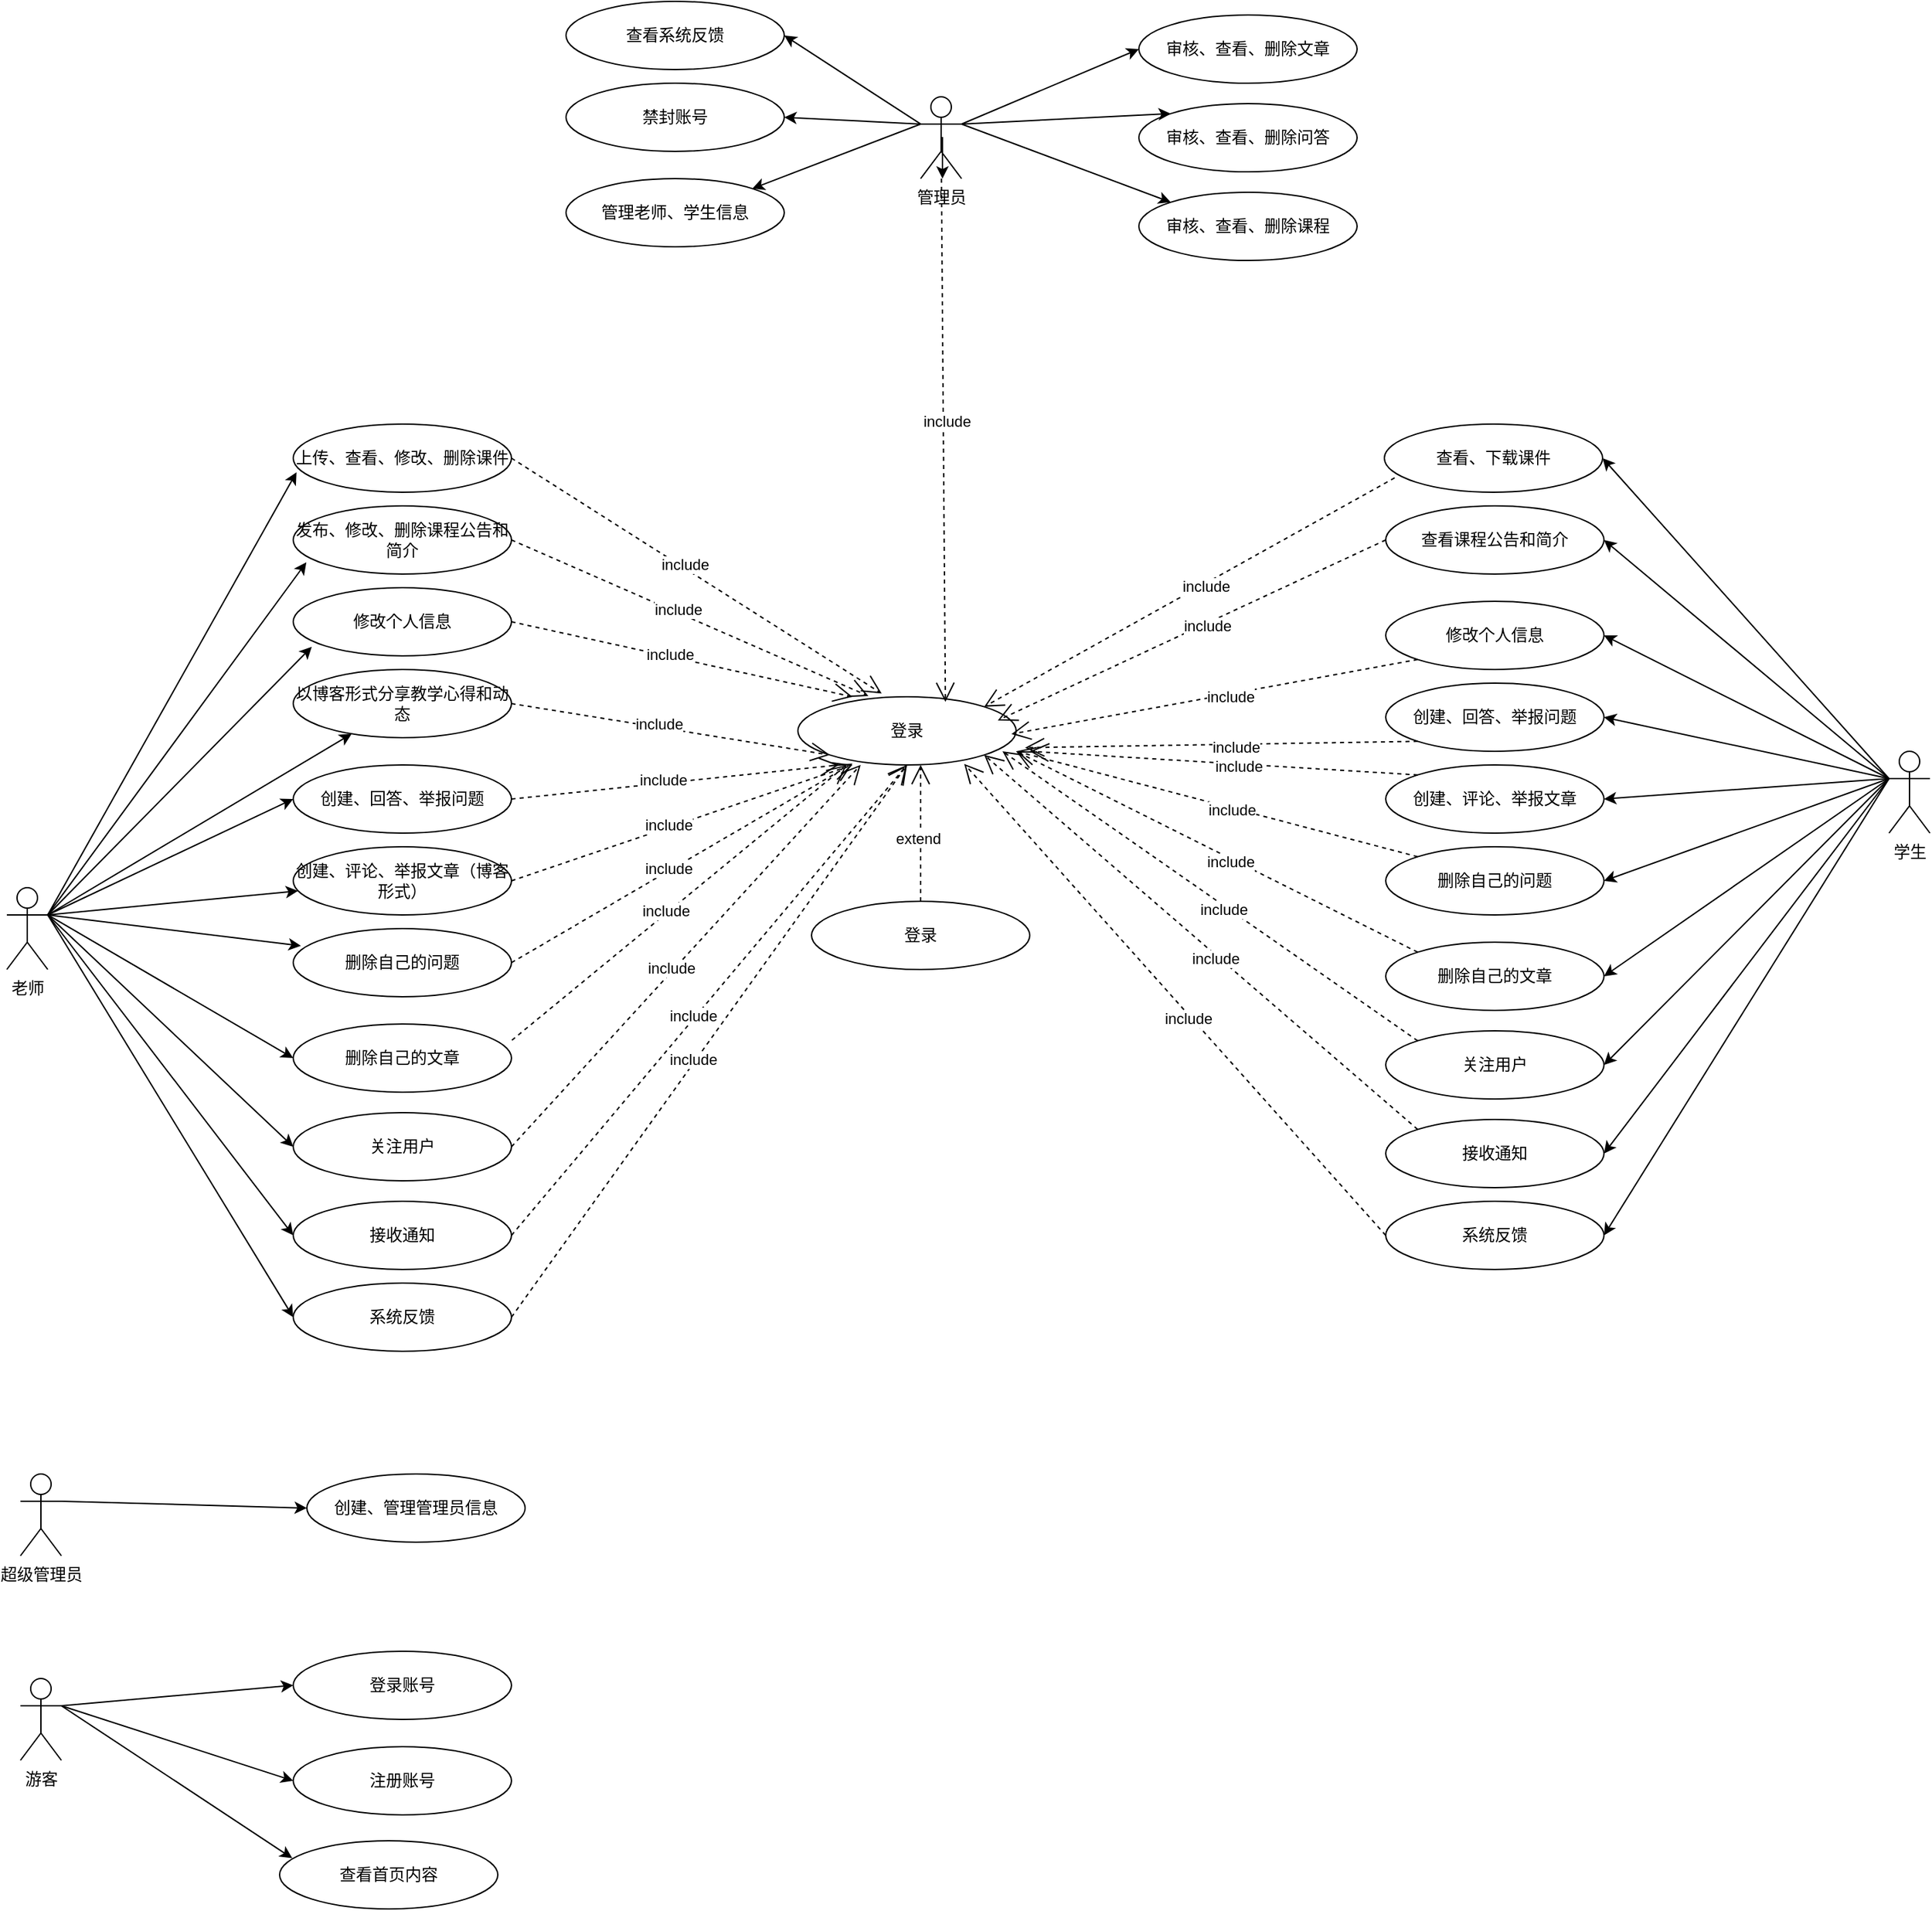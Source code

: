 <mxfile version="14.5.8" type="device"><diagram id="_ejGDqMmnpdDF_lJAMCq" name="Page-1"><mxGraphModel dx="1052" dy="1863" grid="1" gridSize="10" guides="1" tooltips="1" connect="1" arrows="1" fold="1" page="1" pageScale="1" pageWidth="827" pageHeight="1169" math="0" shadow="0"><root><mxCell id="0"/><mxCell id="1" parent="0"/><mxCell id="ZGZASPDV5f4j45Y4kJgI-1" value="老师" style="shape=umlActor;verticalLabelPosition=bottom;verticalAlign=top;html=1;outlineConnect=0;" vertex="1" parent="1"><mxGeometry x="70" y="420" width="30" height="60" as="geometry"/></mxCell><mxCell id="ZGZASPDV5f4j45Y4kJgI-4" value="上传、查看、修改、删除课件" style="ellipse;whiteSpace=wrap;html=1;" vertex="1" parent="1"><mxGeometry x="280" y="80" width="160" height="50" as="geometry"/></mxCell><mxCell id="ZGZASPDV5f4j45Y4kJgI-8" value="发布、修改、删除课程公告和简介" style="ellipse;whiteSpace=wrap;html=1;" vertex="1" parent="1"><mxGeometry x="280" y="140" width="160" height="50" as="geometry"/></mxCell><mxCell id="ZGZASPDV5f4j45Y4kJgI-9" value="修改个人信息" style="ellipse;whiteSpace=wrap;html=1;" vertex="1" parent="1"><mxGeometry x="280" y="200" width="160" height="50" as="geometry"/></mxCell><mxCell id="ZGZASPDV5f4j45Y4kJgI-10" value="以博客形式分享教学心得和动态" style="ellipse;whiteSpace=wrap;html=1;" vertex="1" parent="1"><mxGeometry x="280" y="260" width="160" height="50" as="geometry"/></mxCell><mxCell id="ZGZASPDV5f4j45Y4kJgI-11" value="创建、回答、举报问题" style="ellipse;whiteSpace=wrap;html=1;" vertex="1" parent="1"><mxGeometry x="280" y="330" width="160" height="50" as="geometry"/></mxCell><mxCell id="ZGZASPDV5f4j45Y4kJgI-12" value="创建、评论、举报文章（博客形式）" style="ellipse;whiteSpace=wrap;html=1;" vertex="1" parent="1"><mxGeometry x="280" y="390" width="160" height="50" as="geometry"/></mxCell><mxCell id="ZGZASPDV5f4j45Y4kJgI-13" value="删除自己的问题" style="ellipse;whiteSpace=wrap;html=1;" vertex="1" parent="1"><mxGeometry x="280" y="450" width="160" height="50" as="geometry"/></mxCell><mxCell id="ZGZASPDV5f4j45Y4kJgI-14" value="删除自己的文章" style="ellipse;whiteSpace=wrap;html=1;" vertex="1" parent="1"><mxGeometry x="280" y="520" width="160" height="50" as="geometry"/></mxCell><mxCell id="ZGZASPDV5f4j45Y4kJgI-15" value="关注用户" style="ellipse;whiteSpace=wrap;html=1;" vertex="1" parent="1"><mxGeometry x="280" y="585" width="160" height="50" as="geometry"/></mxCell><mxCell id="ZGZASPDV5f4j45Y4kJgI-16" value="接收通知" style="ellipse;whiteSpace=wrap;html=1;" vertex="1" parent="1"><mxGeometry x="280" y="650" width="160" height="50" as="geometry"/></mxCell><mxCell id="ZGZASPDV5f4j45Y4kJgI-17" value="系统反馈" style="ellipse;whiteSpace=wrap;html=1;" vertex="1" parent="1"><mxGeometry x="280" y="710" width="160" height="50" as="geometry"/></mxCell><mxCell id="ZGZASPDV5f4j45Y4kJgI-20" value="" style="endArrow=classic;html=1;exitX=1;exitY=0.333;exitDx=0;exitDy=0;exitPerimeter=0;entryX=0.015;entryY=0.707;entryDx=0;entryDy=0;entryPerimeter=0;" edge="1" parent="1" source="ZGZASPDV5f4j45Y4kJgI-1" target="ZGZASPDV5f4j45Y4kJgI-4"><mxGeometry width="50" height="50" relative="1" as="geometry"><mxPoint x="270" y="230" as="sourcePoint"/><mxPoint x="320" y="180" as="targetPoint"/></mxGeometry></mxCell><mxCell id="ZGZASPDV5f4j45Y4kJgI-21" value="" style="endArrow=classic;html=1;exitX=1;exitY=0.333;exitDx=0;exitDy=0;exitPerimeter=0;entryX=0.06;entryY=0.827;entryDx=0;entryDy=0;entryPerimeter=0;" edge="1" parent="1" source="ZGZASPDV5f4j45Y4kJgI-1" target="ZGZASPDV5f4j45Y4kJgI-8"><mxGeometry width="50" height="50" relative="1" as="geometry"><mxPoint x="270" y="230" as="sourcePoint"/><mxPoint x="320" y="180" as="targetPoint"/></mxGeometry></mxCell><mxCell id="ZGZASPDV5f4j45Y4kJgI-22" value="" style="endArrow=classic;html=1;entryX=0.085;entryY=0.867;entryDx=0;entryDy=0;entryPerimeter=0;" edge="1" parent="1" target="ZGZASPDV5f4j45Y4kJgI-9"><mxGeometry width="50" height="50" relative="1" as="geometry"><mxPoint x="100" y="440" as="sourcePoint"/><mxPoint x="320" y="250" as="targetPoint"/></mxGeometry></mxCell><mxCell id="ZGZASPDV5f4j45Y4kJgI-23" value="" style="endArrow=classic;html=1;" edge="1" parent="1" target="ZGZASPDV5f4j45Y4kJgI-10"><mxGeometry width="50" height="50" relative="1" as="geometry"><mxPoint x="100" y="440" as="sourcePoint"/><mxPoint x="320" y="250" as="targetPoint"/></mxGeometry></mxCell><mxCell id="ZGZASPDV5f4j45Y4kJgI-24" value="" style="endArrow=classic;html=1;entryX=0;entryY=0.5;entryDx=0;entryDy=0;" edge="1" parent="1" target="ZGZASPDV5f4j45Y4kJgI-11"><mxGeometry width="50" height="50" relative="1" as="geometry"><mxPoint x="100" y="440" as="sourcePoint"/><mxPoint x="320" y="320" as="targetPoint"/></mxGeometry></mxCell><mxCell id="ZGZASPDV5f4j45Y4kJgI-25" value="" style="endArrow=classic;html=1;" edge="1" parent="1" target="ZGZASPDV5f4j45Y4kJgI-12"><mxGeometry width="50" height="50" relative="1" as="geometry"><mxPoint x="100" y="440" as="sourcePoint"/><mxPoint x="320" y="320" as="targetPoint"/></mxGeometry></mxCell><mxCell id="ZGZASPDV5f4j45Y4kJgI-26" value="" style="endArrow=classic;html=1;entryX=0.035;entryY=0.253;entryDx=0;entryDy=0;entryPerimeter=0;exitX=1;exitY=0.333;exitDx=0;exitDy=0;exitPerimeter=0;" edge="1" parent="1" source="ZGZASPDV5f4j45Y4kJgI-1" target="ZGZASPDV5f4j45Y4kJgI-13"><mxGeometry width="50" height="50" relative="1" as="geometry"><mxPoint x="110" y="440" as="sourcePoint"/><mxPoint x="320" y="320" as="targetPoint"/></mxGeometry></mxCell><mxCell id="ZGZASPDV5f4j45Y4kJgI-27" value="" style="endArrow=classic;html=1;entryX=0;entryY=0.5;entryDx=0;entryDy=0;exitX=1;exitY=0.333;exitDx=0;exitDy=0;exitPerimeter=0;" edge="1" parent="1" source="ZGZASPDV5f4j45Y4kJgI-1" target="ZGZASPDV5f4j45Y4kJgI-14"><mxGeometry width="50" height="50" relative="1" as="geometry"><mxPoint x="110" y="440" as="sourcePoint"/><mxPoint x="320" y="320" as="targetPoint"/></mxGeometry></mxCell><mxCell id="ZGZASPDV5f4j45Y4kJgI-31" value="" style="endArrow=classic;html=1;entryX=0;entryY=0.5;entryDx=0;entryDy=0;" edge="1" parent="1" target="ZGZASPDV5f4j45Y4kJgI-15"><mxGeometry width="50" height="50" relative="1" as="geometry"><mxPoint x="100" y="440" as="sourcePoint"/><mxPoint x="270" y="480" as="targetPoint"/></mxGeometry></mxCell><mxCell id="ZGZASPDV5f4j45Y4kJgI-32" value="" style="endArrow=classic;html=1;entryX=0;entryY=0.5;entryDx=0;entryDy=0;" edge="1" parent="1" target="ZGZASPDV5f4j45Y4kJgI-16"><mxGeometry width="50" height="50" relative="1" as="geometry"><mxPoint x="100" y="440" as="sourcePoint"/><mxPoint x="270" y="480" as="targetPoint"/></mxGeometry></mxCell><mxCell id="ZGZASPDV5f4j45Y4kJgI-33" value="" style="endArrow=classic;html=1;entryX=0;entryY=0.5;entryDx=0;entryDy=0;" edge="1" parent="1" target="ZGZASPDV5f4j45Y4kJgI-17"><mxGeometry width="50" height="50" relative="1" as="geometry"><mxPoint x="100" y="440" as="sourcePoint"/><mxPoint x="270" y="480" as="targetPoint"/></mxGeometry></mxCell><mxCell id="ZGZASPDV5f4j45Y4kJgI-37" value="include" style="endArrow=open;endSize=12;dashed=1;html=1;exitX=1;exitY=0.5;exitDx=0;exitDy=0;entryX=0.384;entryY=-0.047;entryDx=0;entryDy=0;entryPerimeter=0;" edge="1" parent="1" source="ZGZASPDV5f4j45Y4kJgI-4" target="ZGZASPDV5f4j45Y4kJgI-39"><mxGeometry x="-0.073" y="2" width="160" relative="1" as="geometry"><mxPoint x="470" y="190" as="sourcePoint"/><mxPoint x="630" y="190" as="targetPoint"/><Array as="points"/><mxPoint as="offset"/></mxGeometry></mxCell><mxCell id="ZGZASPDV5f4j45Y4kJgI-39" value="登录" style="ellipse;whiteSpace=wrap;html=1;" vertex="1" parent="1"><mxGeometry x="650" y="280" width="160" height="50" as="geometry"/></mxCell><mxCell id="ZGZASPDV5f4j45Y4kJgI-42" value="登录" style="ellipse;whiteSpace=wrap;html=1;" vertex="1" parent="1"><mxGeometry x="660" y="430" width="160" height="50" as="geometry"/></mxCell><mxCell id="ZGZASPDV5f4j45Y4kJgI-50" value="include" style="endArrow=open;endSize=12;dashed=1;html=1;exitX=1;exitY=0.5;exitDx=0;exitDy=0;entryX=0.323;entryY=-0.011;entryDx=0;entryDy=0;entryPerimeter=0;" edge="1" parent="1" source="ZGZASPDV5f4j45Y4kJgI-8" target="ZGZASPDV5f4j45Y4kJgI-39"><mxGeometry x="-0.073" y="2" width="160" relative="1" as="geometry"><mxPoint x="450.0" y="115" as="sourcePoint"/><mxPoint x="721.44" y="287.65" as="targetPoint"/><Array as="points"/><mxPoint as="offset"/></mxGeometry></mxCell><mxCell id="ZGZASPDV5f4j45Y4kJgI-51" value="include" style="endArrow=open;endSize=12;dashed=1;html=1;exitX=1;exitY=0.5;exitDx=0;exitDy=0;" edge="1" parent="1" source="ZGZASPDV5f4j45Y4kJgI-9"><mxGeometry x="-0.073" y="2" width="160" relative="1" as="geometry"><mxPoint x="450.0" y="175" as="sourcePoint"/><mxPoint x="690" y="280" as="targetPoint"/><Array as="points"/><mxPoint as="offset"/></mxGeometry></mxCell><mxCell id="ZGZASPDV5f4j45Y4kJgI-52" value="include" style="endArrow=open;endSize=12;dashed=1;html=1;exitX=1;exitY=0.5;exitDx=0;exitDy=0;entryX=0;entryY=1;entryDx=0;entryDy=0;" edge="1" parent="1" source="ZGZASPDV5f4j45Y4kJgI-10" target="ZGZASPDV5f4j45Y4kJgI-39"><mxGeometry x="-0.073" y="2" width="160" relative="1" as="geometry"><mxPoint x="450.0" y="235" as="sourcePoint"/><mxPoint x="721.68" y="299.45" as="targetPoint"/><Array as="points"/><mxPoint as="offset"/></mxGeometry></mxCell><mxCell id="ZGZASPDV5f4j45Y4kJgI-53" value="include" style="endArrow=open;endSize=12;dashed=1;html=1;exitX=1;exitY=0.5;exitDx=0;exitDy=0;" edge="1" parent="1" source="ZGZASPDV5f4j45Y4kJgI-11"><mxGeometry x="-0.073" y="2" width="160" relative="1" as="geometry"><mxPoint x="460.0" y="245" as="sourcePoint"/><mxPoint x="680" y="330" as="targetPoint"/><Array as="points"/><mxPoint as="offset"/></mxGeometry></mxCell><mxCell id="ZGZASPDV5f4j45Y4kJgI-54" value="include" style="endArrow=open;endSize=12;dashed=1;html=1;exitX=1;exitY=0.5;exitDx=0;exitDy=0;" edge="1" parent="1" source="ZGZASPDV5f4j45Y4kJgI-12"><mxGeometry x="-0.073" y="2" width="160" relative="1" as="geometry"><mxPoint x="470.0" y="255" as="sourcePoint"/><mxPoint x="690" y="330" as="targetPoint"/><Array as="points"/><mxPoint as="offset"/></mxGeometry></mxCell><mxCell id="ZGZASPDV5f4j45Y4kJgI-55" value="include" style="endArrow=open;endSize=12;dashed=1;html=1;exitX=1;exitY=0.5;exitDx=0;exitDy=0;" edge="1" parent="1" source="ZGZASPDV5f4j45Y4kJgI-13"><mxGeometry x="-0.073" y="2" width="160" relative="1" as="geometry"><mxPoint x="480.0" y="265" as="sourcePoint"/><mxPoint x="690" y="329" as="targetPoint"/><Array as="points"/><mxPoint as="offset"/></mxGeometry></mxCell><mxCell id="ZGZASPDV5f4j45Y4kJgI-56" value="include" style="endArrow=open;endSize=12;dashed=1;html=1;exitX=1.002;exitY=0.238;exitDx=0;exitDy=0;entryX=0.223;entryY=1.002;entryDx=0;entryDy=0;entryPerimeter=0;exitPerimeter=0;" edge="1" parent="1" source="ZGZASPDV5f4j45Y4kJgI-14" target="ZGZASPDV5f4j45Y4kJgI-39"><mxGeometry x="-0.073" y="2" width="160" relative="1" as="geometry"><mxPoint x="490.0" y="275" as="sourcePoint"/><mxPoint x="761.68" y="339.45" as="targetPoint"/><Array as="points"/><mxPoint as="offset"/></mxGeometry></mxCell><mxCell id="ZGZASPDV5f4j45Y4kJgI-57" value="extend" style="endArrow=open;endSize=12;dashed=1;html=1;exitX=0.5;exitY=0;exitDx=0;exitDy=0;" edge="1" parent="1" source="ZGZASPDV5f4j45Y4kJgI-42"><mxGeometry x="-0.073" y="2" width="160" relative="1" as="geometry"><mxPoint x="450.0" y="115" as="sourcePoint"/><mxPoint x="740" y="330" as="targetPoint"/><Array as="points"/><mxPoint as="offset"/></mxGeometry></mxCell><mxCell id="ZGZASPDV5f4j45Y4kJgI-68" value="学生" style="shape=umlActor;verticalLabelPosition=bottom;verticalAlign=top;html=1;" vertex="1" parent="1"><mxGeometry x="1450" y="320" width="30" height="60" as="geometry"/></mxCell><mxCell id="ZGZASPDV5f4j45Y4kJgI-81" value="查看、下载课件" style="ellipse;whiteSpace=wrap;html=1;" vertex="1" parent="1"><mxGeometry x="1080" y="80" width="160" height="50" as="geometry"/></mxCell><mxCell id="ZGZASPDV5f4j45Y4kJgI-82" value="查看课程公告和简介" style="ellipse;whiteSpace=wrap;html=1;" vertex="1" parent="1"><mxGeometry x="1081" y="140" width="160" height="50" as="geometry"/></mxCell><mxCell id="ZGZASPDV5f4j45Y4kJgI-83" value="修改个人信息" style="ellipse;whiteSpace=wrap;html=1;" vertex="1" parent="1"><mxGeometry x="1081" y="210" width="160" height="50" as="geometry"/></mxCell><mxCell id="ZGZASPDV5f4j45Y4kJgI-85" value="创建、回答、举报问题" style="ellipse;whiteSpace=wrap;html=1;" vertex="1" parent="1"><mxGeometry x="1081" y="270" width="160" height="50" as="geometry"/></mxCell><mxCell id="ZGZASPDV5f4j45Y4kJgI-86" value="创建、评论、举报文章" style="ellipse;whiteSpace=wrap;html=1;" vertex="1" parent="1"><mxGeometry x="1081" y="330" width="160" height="50" as="geometry"/></mxCell><mxCell id="ZGZASPDV5f4j45Y4kJgI-87" value="删除自己的问题" style="ellipse;whiteSpace=wrap;html=1;" vertex="1" parent="1"><mxGeometry x="1081" y="390" width="160" height="50" as="geometry"/></mxCell><mxCell id="ZGZASPDV5f4j45Y4kJgI-88" value="删除自己的文章" style="ellipse;whiteSpace=wrap;html=1;" vertex="1" parent="1"><mxGeometry x="1081" y="460" width="160" height="50" as="geometry"/></mxCell><mxCell id="ZGZASPDV5f4j45Y4kJgI-89" value="关注用户" style="ellipse;whiteSpace=wrap;html=1;" vertex="1" parent="1"><mxGeometry x="1081" y="525" width="160" height="50" as="geometry"/></mxCell><mxCell id="ZGZASPDV5f4j45Y4kJgI-90" value="接收通知" style="ellipse;whiteSpace=wrap;html=1;" vertex="1" parent="1"><mxGeometry x="1081" y="590" width="160" height="50" as="geometry"/></mxCell><mxCell id="ZGZASPDV5f4j45Y4kJgI-91" value="系统反馈" style="ellipse;whiteSpace=wrap;html=1;" vertex="1" parent="1"><mxGeometry x="1081" y="650" width="160" height="50" as="geometry"/></mxCell><mxCell id="ZGZASPDV5f4j45Y4kJgI-92" value="" style="endArrow=classic;html=1;entryX=1;entryY=0.5;entryDx=0;entryDy=0;exitX=0;exitY=0.333;exitDx=0;exitDy=0;exitPerimeter=0;" edge="1" parent="1" source="ZGZASPDV5f4j45Y4kJgI-68" target="ZGZASPDV5f4j45Y4kJgI-81"><mxGeometry width="50" height="50" relative="1" as="geometry"><mxPoint x="1350" y="310" as="sourcePoint"/><mxPoint x="1170" y="160" as="targetPoint"/></mxGeometry></mxCell><mxCell id="ZGZASPDV5f4j45Y4kJgI-93" value="" style="endArrow=classic;html=1;entryX=1;entryY=0.5;entryDx=0;entryDy=0;exitX=0;exitY=0.333;exitDx=0;exitDy=0;exitPerimeter=0;" edge="1" parent="1" source="ZGZASPDV5f4j45Y4kJgI-68" target="ZGZASPDV5f4j45Y4kJgI-82"><mxGeometry width="50" height="50" relative="1" as="geometry"><mxPoint x="1360" y="320" as="sourcePoint"/><mxPoint x="1250" y="115" as="targetPoint"/></mxGeometry></mxCell><mxCell id="ZGZASPDV5f4j45Y4kJgI-94" value="" style="endArrow=classic;html=1;entryX=1;entryY=0.5;entryDx=0;entryDy=0;" edge="1" parent="1" target="ZGZASPDV5f4j45Y4kJgI-83"><mxGeometry width="50" height="50" relative="1" as="geometry"><mxPoint x="1450" y="340" as="sourcePoint"/><mxPoint x="1251" y="175" as="targetPoint"/></mxGeometry></mxCell><mxCell id="ZGZASPDV5f4j45Y4kJgI-95" value="" style="endArrow=classic;html=1;entryX=1;entryY=0.5;entryDx=0;entryDy=0;" edge="1" parent="1" target="ZGZASPDV5f4j45Y4kJgI-85"><mxGeometry width="50" height="50" relative="1" as="geometry"><mxPoint x="1450" y="340" as="sourcePoint"/><mxPoint x="1251" y="245" as="targetPoint"/></mxGeometry></mxCell><mxCell id="ZGZASPDV5f4j45Y4kJgI-96" value="" style="endArrow=classic;html=1;entryX=1;entryY=0.5;entryDx=0;entryDy=0;" edge="1" parent="1" target="ZGZASPDV5f4j45Y4kJgI-86"><mxGeometry width="50" height="50" relative="1" as="geometry"><mxPoint x="1450" y="340" as="sourcePoint"/><mxPoint x="1251" y="305" as="targetPoint"/></mxGeometry></mxCell><mxCell id="ZGZASPDV5f4j45Y4kJgI-97" value="" style="endArrow=classic;html=1;entryX=1;entryY=0.5;entryDx=0;entryDy=0;" edge="1" parent="1" target="ZGZASPDV5f4j45Y4kJgI-87"><mxGeometry width="50" height="50" relative="1" as="geometry"><mxPoint x="1450" y="340" as="sourcePoint"/><mxPoint x="1251" y="365" as="targetPoint"/></mxGeometry></mxCell><mxCell id="ZGZASPDV5f4j45Y4kJgI-98" value="" style="endArrow=classic;html=1;entryX=1;entryY=0.5;entryDx=0;entryDy=0;" edge="1" parent="1" target="ZGZASPDV5f4j45Y4kJgI-88"><mxGeometry width="50" height="50" relative="1" as="geometry"><mxPoint x="1450" y="340" as="sourcePoint"/><mxPoint x="1251" y="425" as="targetPoint"/></mxGeometry></mxCell><mxCell id="ZGZASPDV5f4j45Y4kJgI-99" value="" style="endArrow=classic;html=1;entryX=1;entryY=0.5;entryDx=0;entryDy=0;" edge="1" parent="1" target="ZGZASPDV5f4j45Y4kJgI-89"><mxGeometry width="50" height="50" relative="1" as="geometry"><mxPoint x="1450" y="340" as="sourcePoint"/><mxPoint x="1251" y="495" as="targetPoint"/></mxGeometry></mxCell><mxCell id="ZGZASPDV5f4j45Y4kJgI-100" value="" style="endArrow=classic;html=1;entryX=1;entryY=0.5;entryDx=0;entryDy=0;" edge="1" parent="1" target="ZGZASPDV5f4j45Y4kJgI-90"><mxGeometry width="50" height="50" relative="1" as="geometry"><mxPoint x="1450" y="340" as="sourcePoint"/><mxPoint x="1251" y="560" as="targetPoint"/></mxGeometry></mxCell><mxCell id="ZGZASPDV5f4j45Y4kJgI-101" value="" style="endArrow=classic;html=1;entryX=1;entryY=0.5;entryDx=0;entryDy=0;" edge="1" parent="1" target="ZGZASPDV5f4j45Y4kJgI-91"><mxGeometry width="50" height="50" relative="1" as="geometry"><mxPoint x="1450" y="340" as="sourcePoint"/><mxPoint x="1251" y="625" as="targetPoint"/></mxGeometry></mxCell><mxCell id="ZGZASPDV5f4j45Y4kJgI-102" value="include" style="endArrow=open;endSize=12;dashed=1;html=1;exitX=0.047;exitY=0.789;exitDx=0;exitDy=0;entryX=1;entryY=0;entryDx=0;entryDy=0;exitPerimeter=0;" edge="1" parent="1" source="ZGZASPDV5f4j45Y4kJgI-81" target="ZGZASPDV5f4j45Y4kJgI-39"><mxGeometry x="-0.073" y="2" width="160" relative="1" as="geometry"><mxPoint x="450.0" y="115" as="sourcePoint"/><mxPoint x="721.44" y="287.65" as="targetPoint"/><Array as="points"/><mxPoint as="offset"/></mxGeometry></mxCell><mxCell id="ZGZASPDV5f4j45Y4kJgI-103" value="include" style="endArrow=open;endSize=12;dashed=1;html=1;exitX=0;exitY=0.5;exitDx=0;exitDy=0;entryX=1;entryY=0;entryDx=0;entryDy=0;" edge="1" parent="1" source="ZGZASPDV5f4j45Y4kJgI-82"><mxGeometry x="-0.073" y="2" width="160" relative="1" as="geometry"><mxPoint x="1097.52" y="129.45" as="sourcePoint"/><mxPoint x="796.569" y="297.322" as="targetPoint"/><Array as="points"/><mxPoint as="offset"/></mxGeometry></mxCell><mxCell id="ZGZASPDV5f4j45Y4kJgI-104" value="include" style="endArrow=open;endSize=12;dashed=1;html=1;exitX=0;exitY=1;exitDx=0;exitDy=0;entryX=1;entryY=0;entryDx=0;entryDy=0;" edge="1" parent="1" source="ZGZASPDV5f4j45Y4kJgI-83"><mxGeometry x="-0.073" y="2" width="160" relative="1" as="geometry"><mxPoint x="1091" y="175" as="sourcePoint"/><mxPoint x="806.569" y="307.322" as="targetPoint"/><Array as="points"/><mxPoint as="offset"/></mxGeometry></mxCell><mxCell id="ZGZASPDV5f4j45Y4kJgI-105" value="include" style="endArrow=open;endSize=12;dashed=1;html=1;exitX=0;exitY=1;exitDx=0;exitDy=0;entryX=1;entryY=0;entryDx=0;entryDy=0;" edge="1" parent="1" source="ZGZASPDV5f4j45Y4kJgI-85"><mxGeometry x="-0.073" y="2" width="160" relative="1" as="geometry"><mxPoint x="1114.431" y="262.678" as="sourcePoint"/><mxPoint x="816.569" y="317.322" as="targetPoint"/><Array as="points"/><mxPoint as="offset"/></mxGeometry></mxCell><mxCell id="ZGZASPDV5f4j45Y4kJgI-106" value="include" style="endArrow=open;endSize=12;dashed=1;html=1;exitX=0;exitY=0;exitDx=0;exitDy=0;" edge="1" parent="1" source="ZGZASPDV5f4j45Y4kJgI-86"><mxGeometry x="-0.073" y="2" width="160" relative="1" as="geometry"><mxPoint x="1114.431" y="322.678" as="sourcePoint"/><mxPoint x="820" y="320" as="targetPoint"/><Array as="points"/><mxPoint as="offset"/></mxGeometry></mxCell><mxCell id="ZGZASPDV5f4j45Y4kJgI-107" value="include" style="endArrow=open;endSize=12;dashed=1;html=1;exitX=0;exitY=0;exitDx=0;exitDy=0;" edge="1" parent="1" source="ZGZASPDV5f4j45Y4kJgI-87"><mxGeometry x="-0.073" y="2" width="160" relative="1" as="geometry"><mxPoint x="1114.431" y="347.322" as="sourcePoint"/><mxPoint x="810" y="320" as="targetPoint"/><Array as="points"/><mxPoint as="offset"/></mxGeometry></mxCell><mxCell id="ZGZASPDV5f4j45Y4kJgI-108" value="include" style="endArrow=open;endSize=12;dashed=1;html=1;exitX=0;exitY=0;exitDx=0;exitDy=0;" edge="1" parent="1" source="ZGZASPDV5f4j45Y4kJgI-88"><mxGeometry x="-0.073" y="2" width="160" relative="1" as="geometry"><mxPoint x="1114.431" y="407.322" as="sourcePoint"/><mxPoint x="810" y="320" as="targetPoint"/><Array as="points"/><mxPoint as="offset"/></mxGeometry></mxCell><mxCell id="ZGZASPDV5f4j45Y4kJgI-109" value="include" style="endArrow=open;endSize=12;dashed=1;html=1;exitX=0;exitY=0;exitDx=0;exitDy=0;" edge="1" parent="1" source="ZGZASPDV5f4j45Y4kJgI-89"><mxGeometry x="-0.073" y="2" width="160" relative="1" as="geometry"><mxPoint x="1114.431" y="477.322" as="sourcePoint"/><mxPoint x="800" y="320" as="targetPoint"/><Array as="points"/><mxPoint as="offset"/></mxGeometry></mxCell><mxCell id="ZGZASPDV5f4j45Y4kJgI-110" value="include" style="endArrow=open;endSize=12;dashed=1;html=1;exitX=0;exitY=0;exitDx=0;exitDy=0;entryX=1;entryY=1;entryDx=0;entryDy=0;" edge="1" parent="1" source="ZGZASPDV5f4j45Y4kJgI-90" target="ZGZASPDV5f4j45Y4kJgI-39"><mxGeometry x="-0.073" y="2" width="160" relative="1" as="geometry"><mxPoint x="1114.431" y="542.322" as="sourcePoint"/><mxPoint x="866.569" y="367.322" as="targetPoint"/><Array as="points"/><mxPoint as="offset"/></mxGeometry></mxCell><mxCell id="ZGZASPDV5f4j45Y4kJgI-111" value="include" style="endArrow=open;endSize=12;dashed=1;html=1;exitX=0;exitY=0.5;exitDx=0;exitDy=0;entryX=0.762;entryY=0.984;entryDx=0;entryDy=0;entryPerimeter=0;" edge="1" parent="1" source="ZGZASPDV5f4j45Y4kJgI-91" target="ZGZASPDV5f4j45Y4kJgI-39"><mxGeometry x="-0.073" y="2" width="160" relative="1" as="geometry"><mxPoint x="1114.431" y="607.322" as="sourcePoint"/><mxPoint x="876.569" y="377.322" as="targetPoint"/><Array as="points"/><mxPoint as="offset"/></mxGeometry></mxCell><mxCell id="ZGZASPDV5f4j45Y4kJgI-125" style="edgeStyle=orthogonalEdgeStyle;rounded=0;orthogonalLoop=1;jettySize=auto;html=1;exitX=0.5;exitY=0.5;exitDx=0;exitDy=0;exitPerimeter=0;" edge="1" parent="1" source="ZGZASPDV5f4j45Y4kJgI-112"><mxGeometry relative="1" as="geometry"><mxPoint x="756" y="-100" as="targetPoint"/></mxGeometry></mxCell><mxCell id="ZGZASPDV5f4j45Y4kJgI-112" value="管理员" style="shape=umlActor;verticalLabelPosition=bottom;verticalAlign=top;html=1;outlineConnect=0;" vertex="1" parent="1"><mxGeometry x="740" y="-160" width="30" height="60" as="geometry"/></mxCell><mxCell id="ZGZASPDV5f4j45Y4kJgI-113" value="审核、查看、删除文章" style="ellipse;whiteSpace=wrap;html=1;" vertex="1" parent="1"><mxGeometry x="900" y="-220" width="160" height="50" as="geometry"/></mxCell><mxCell id="ZGZASPDV5f4j45Y4kJgI-114" value="审核、查看、删除问答" style="ellipse;whiteSpace=wrap;html=1;" vertex="1" parent="1"><mxGeometry x="900" y="-155" width="160" height="50" as="geometry"/></mxCell><mxCell id="ZGZASPDV5f4j45Y4kJgI-115" value="审核、查看、删除课程" style="ellipse;whiteSpace=wrap;html=1;" vertex="1" parent="1"><mxGeometry x="900" y="-90" width="160" height="50" as="geometry"/></mxCell><mxCell id="ZGZASPDV5f4j45Y4kJgI-116" style="edgeStyle=orthogonalEdgeStyle;rounded=0;orthogonalLoop=1;jettySize=auto;html=1;exitX=0.5;exitY=1;exitDx=0;exitDy=0;" edge="1" parent="1" source="ZGZASPDV5f4j45Y4kJgI-115" target="ZGZASPDV5f4j45Y4kJgI-115"><mxGeometry relative="1" as="geometry"/></mxCell><mxCell id="ZGZASPDV5f4j45Y4kJgI-117" value="查看系统反馈" style="ellipse;whiteSpace=wrap;html=1;" vertex="1" parent="1"><mxGeometry x="480" y="-230" width="160" height="50" as="geometry"/></mxCell><mxCell id="ZGZASPDV5f4j45Y4kJgI-118" value="管理老师、学生信息" style="ellipse;whiteSpace=wrap;html=1;" vertex="1" parent="1"><mxGeometry x="480" y="-100" width="160" height="50" as="geometry"/></mxCell><mxCell id="ZGZASPDV5f4j45Y4kJgI-119" value="" style="endArrow=classic;html=1;exitX=1;exitY=0.333;exitDx=0;exitDy=0;exitPerimeter=0;entryX=0;entryY=0.5;entryDx=0;entryDy=0;" edge="1" parent="1" source="ZGZASPDV5f4j45Y4kJgI-112" target="ZGZASPDV5f4j45Y4kJgI-113"><mxGeometry width="50" height="50" relative="1" as="geometry"><mxPoint x="830" y="-40" as="sourcePoint"/><mxPoint x="880" y="-90" as="targetPoint"/></mxGeometry></mxCell><mxCell id="ZGZASPDV5f4j45Y4kJgI-120" value="" style="endArrow=classic;html=1;exitX=1;exitY=0.333;exitDx=0;exitDy=0;exitPerimeter=0;entryX=0;entryY=0;entryDx=0;entryDy=0;" edge="1" parent="1" source="ZGZASPDV5f4j45Y4kJgI-112" target="ZGZASPDV5f4j45Y4kJgI-114"><mxGeometry width="50" height="50" relative="1" as="geometry"><mxPoint x="780" y="-130" as="sourcePoint"/><mxPoint x="910" y="-185" as="targetPoint"/></mxGeometry></mxCell><mxCell id="ZGZASPDV5f4j45Y4kJgI-121" value="" style="endArrow=classic;html=1;entryX=0;entryY=0;entryDx=0;entryDy=0;" edge="1" parent="1" target="ZGZASPDV5f4j45Y4kJgI-115"><mxGeometry width="50" height="50" relative="1" as="geometry"><mxPoint x="770" y="-140" as="sourcePoint"/><mxPoint x="932.289" y="-137.313" as="targetPoint"/></mxGeometry></mxCell><mxCell id="ZGZASPDV5f4j45Y4kJgI-122" value="" style="endArrow=classic;html=1;exitX=0;exitY=0.333;exitDx=0;exitDy=0;exitPerimeter=0;entryX=1;entryY=0.5;entryDx=0;entryDy=0;" edge="1" parent="1" source="ZGZASPDV5f4j45Y4kJgI-112" target="ZGZASPDV5f4j45Y4kJgI-117"><mxGeometry width="50" height="50" relative="1" as="geometry"><mxPoint x="790" y="-120" as="sourcePoint"/><mxPoint x="942.289" y="-127.313" as="targetPoint"/></mxGeometry></mxCell><mxCell id="ZGZASPDV5f4j45Y4kJgI-123" value="" style="endArrow=classic;html=1;exitX=0;exitY=0.333;exitDx=0;exitDy=0;exitPerimeter=0;entryX=1;entryY=0;entryDx=0;entryDy=0;" edge="1" parent="1" source="ZGZASPDV5f4j45Y4kJgI-112" target="ZGZASPDV5f4j45Y4kJgI-118"><mxGeometry width="50" height="50" relative="1" as="geometry"><mxPoint x="800" y="-110" as="sourcePoint"/><mxPoint x="952.289" y="-117.313" as="targetPoint"/></mxGeometry></mxCell><mxCell id="ZGZASPDV5f4j45Y4kJgI-124" value="include" style="endArrow=open;endSize=12;dashed=1;html=1;entryX=0.676;entryY=0.076;entryDx=0;entryDy=0;entryPerimeter=0;" edge="1" parent="1" source="ZGZASPDV5f4j45Y4kJgI-112" target="ZGZASPDV5f4j45Y4kJgI-39"><mxGeometry x="-0.073" y="2" width="160" relative="1" as="geometry"><mxPoint x="1097.52" y="129.45" as="sourcePoint"/><mxPoint x="797.711" y="297.687" as="targetPoint"/><Array as="points"/><mxPoint as="offset"/></mxGeometry></mxCell><mxCell id="ZGZASPDV5f4j45Y4kJgI-126" value="禁封账号" style="ellipse;whiteSpace=wrap;html=1;" vertex="1" parent="1"><mxGeometry x="480" y="-170" width="160" height="50" as="geometry"/></mxCell><mxCell id="ZGZASPDV5f4j45Y4kJgI-127" value="" style="endArrow=classic;html=1;entryX=1;entryY=0.5;entryDx=0;entryDy=0;" edge="1" parent="1" target="ZGZASPDV5f4j45Y4kJgI-126"><mxGeometry width="50" height="50" relative="1" as="geometry"><mxPoint x="740" y="-140" as="sourcePoint"/><mxPoint x="627.711" y="-82.313" as="targetPoint"/></mxGeometry></mxCell><mxCell id="ZGZASPDV5f4j45Y4kJgI-128" value="超级管理员" style="shape=umlActor;verticalLabelPosition=bottom;verticalAlign=top;html=1;outlineConnect=0;" vertex="1" parent="1"><mxGeometry x="80" y="850" width="30" height="60" as="geometry"/></mxCell><mxCell id="ZGZASPDV5f4j45Y4kJgI-129" value="include" style="endArrow=open;endSize=12;dashed=1;html=1;exitX=1;exitY=0.5;exitDx=0;exitDy=0;" edge="1" parent="1" source="ZGZASPDV5f4j45Y4kJgI-15"><mxGeometry x="-0.073" y="2" width="160" relative="1" as="geometry"><mxPoint x="450.32" y="541.9" as="sourcePoint"/><mxPoint x="696" y="330" as="targetPoint"/><Array as="points"/><mxPoint as="offset"/></mxGeometry></mxCell><mxCell id="ZGZASPDV5f4j45Y4kJgI-130" value="include" style="endArrow=open;endSize=12;dashed=1;html=1;entryX=0.5;entryY=1;entryDx=0;entryDy=0;exitX=1;exitY=0.5;exitDx=0;exitDy=0;" edge="1" parent="1" source="ZGZASPDV5f4j45Y4kJgI-16" target="ZGZASPDV5f4j45Y4kJgI-39"><mxGeometry x="-0.073" y="2" width="160" relative="1" as="geometry"><mxPoint x="450" y="670" as="sourcePoint"/><mxPoint x="705.68" y="350.1" as="targetPoint"/><Array as="points"/><mxPoint as="offset"/></mxGeometry></mxCell><mxCell id="ZGZASPDV5f4j45Y4kJgI-131" value="include" style="endArrow=open;endSize=12;dashed=1;html=1;entryX=0.5;entryY=1;entryDx=0;entryDy=0;exitX=1;exitY=0.5;exitDx=0;exitDy=0;" edge="1" parent="1" source="ZGZASPDV5f4j45Y4kJgI-17" target="ZGZASPDV5f4j45Y4kJgI-39"><mxGeometry x="-0.073" y="2" width="160" relative="1" as="geometry"><mxPoint x="460" y="680" as="sourcePoint"/><mxPoint x="715.68" y="360.1" as="targetPoint"/><Array as="points"/><mxPoint as="offset"/></mxGeometry></mxCell><mxCell id="ZGZASPDV5f4j45Y4kJgI-132" value="创建、管理管理员信息" style="ellipse;whiteSpace=wrap;html=1;" vertex="1" parent="1"><mxGeometry x="290" y="850" width="160" height="50" as="geometry"/></mxCell><mxCell id="ZGZASPDV5f4j45Y4kJgI-134" value="" style="endArrow=classic;html=1;exitX=1;exitY=0.333;exitDx=0;exitDy=0;exitPerimeter=0;entryX=0;entryY=0.5;entryDx=0;entryDy=0;" edge="1" parent="1" source="ZGZASPDV5f4j45Y4kJgI-128" target="ZGZASPDV5f4j45Y4kJgI-132"><mxGeometry width="50" height="50" relative="1" as="geometry"><mxPoint x="500" y="670" as="sourcePoint"/><mxPoint x="550" y="620" as="targetPoint"/></mxGeometry></mxCell><mxCell id="ZGZASPDV5f4j45Y4kJgI-135" value="游客" style="shape=umlActor;verticalLabelPosition=bottom;verticalAlign=top;html=1;outlineConnect=0;" vertex="1" parent="1"><mxGeometry x="80" y="1000" width="30" height="60" as="geometry"/></mxCell><mxCell id="ZGZASPDV5f4j45Y4kJgI-136" value="登录账号" style="ellipse;whiteSpace=wrap;html=1;" vertex="1" parent="1"><mxGeometry x="280" y="980" width="160" height="50" as="geometry"/></mxCell><mxCell id="ZGZASPDV5f4j45Y4kJgI-137" value="注册账号" style="ellipse;whiteSpace=wrap;html=1;" vertex="1" parent="1"><mxGeometry x="280" y="1050" width="160" height="50" as="geometry"/></mxCell><mxCell id="ZGZASPDV5f4j45Y4kJgI-138" value="查看首页内容" style="ellipse;whiteSpace=wrap;html=1;" vertex="1" parent="1"><mxGeometry x="270" y="1119" width="160" height="50" as="geometry"/></mxCell><mxCell id="ZGZASPDV5f4j45Y4kJgI-139" value="" style="endArrow=classic;html=1;exitX=1;exitY=0.333;exitDx=0;exitDy=0;exitPerimeter=0;entryX=0;entryY=0.5;entryDx=0;entryDy=0;" edge="1" parent="1" source="ZGZASPDV5f4j45Y4kJgI-135" target="ZGZASPDV5f4j45Y4kJgI-136"><mxGeometry width="50" height="50" relative="1" as="geometry"><mxPoint x="500" y="1000" as="sourcePoint"/><mxPoint x="550" y="950" as="targetPoint"/></mxGeometry></mxCell><mxCell id="ZGZASPDV5f4j45Y4kJgI-140" value="" style="endArrow=classic;html=1;exitX=1;exitY=0.333;exitDx=0;exitDy=0;exitPerimeter=0;entryX=0;entryY=0.5;entryDx=0;entryDy=0;" edge="1" parent="1" source="ZGZASPDV5f4j45Y4kJgI-135" target="ZGZASPDV5f4j45Y4kJgI-137"><mxGeometry width="50" height="50" relative="1" as="geometry"><mxPoint x="500" y="1000" as="sourcePoint"/><mxPoint x="550" y="950" as="targetPoint"/></mxGeometry></mxCell><mxCell id="ZGZASPDV5f4j45Y4kJgI-141" value="" style="endArrow=classic;html=1;entryX=0.058;entryY=0.256;entryDx=0;entryDy=0;entryPerimeter=0;" edge="1" parent="1" target="ZGZASPDV5f4j45Y4kJgI-138"><mxGeometry width="50" height="50" relative="1" as="geometry"><mxPoint x="110" y="1020" as="sourcePoint"/><mxPoint x="550" y="950" as="targetPoint"/></mxGeometry></mxCell></root></mxGraphModel></diagram></mxfile>